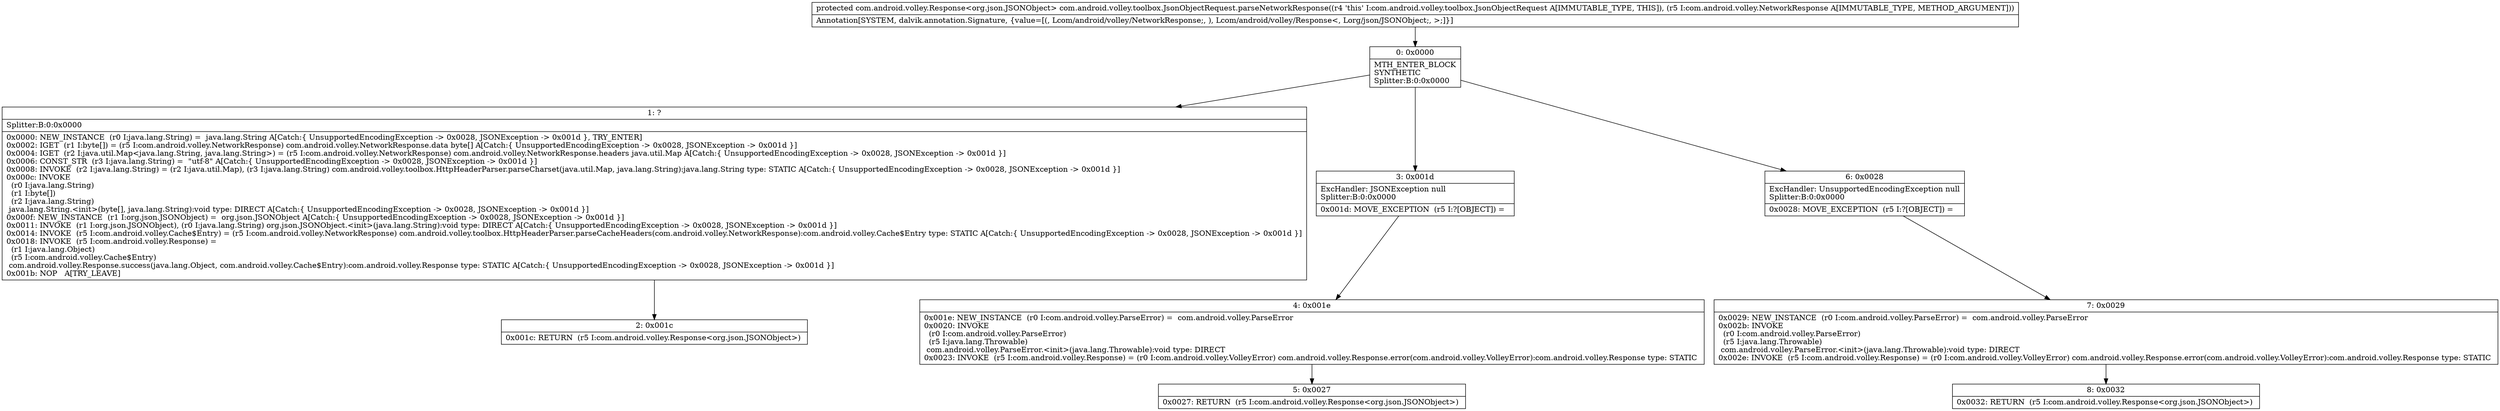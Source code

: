 digraph "CFG forcom.android.volley.toolbox.JsonObjectRequest.parseNetworkResponse(Lcom\/android\/volley\/NetworkResponse;)Lcom\/android\/volley\/Response;" {
Node_0 [shape=record,label="{0\:\ 0x0000|MTH_ENTER_BLOCK\lSYNTHETIC\lSplitter:B:0:0x0000\l}"];
Node_1 [shape=record,label="{1\:\ ?|Splitter:B:0:0x0000\l|0x0000: NEW_INSTANCE  (r0 I:java.lang.String) =  java.lang.String A[Catch:\{ UnsupportedEncodingException \-\> 0x0028, JSONException \-\> 0x001d \}, TRY_ENTER]\l0x0002: IGET  (r1 I:byte[]) = (r5 I:com.android.volley.NetworkResponse) com.android.volley.NetworkResponse.data byte[] A[Catch:\{ UnsupportedEncodingException \-\> 0x0028, JSONException \-\> 0x001d \}]\l0x0004: IGET  (r2 I:java.util.Map\<java.lang.String, java.lang.String\>) = (r5 I:com.android.volley.NetworkResponse) com.android.volley.NetworkResponse.headers java.util.Map A[Catch:\{ UnsupportedEncodingException \-\> 0x0028, JSONException \-\> 0x001d \}]\l0x0006: CONST_STR  (r3 I:java.lang.String) =  \"utf\-8\" A[Catch:\{ UnsupportedEncodingException \-\> 0x0028, JSONException \-\> 0x001d \}]\l0x0008: INVOKE  (r2 I:java.lang.String) = (r2 I:java.util.Map), (r3 I:java.lang.String) com.android.volley.toolbox.HttpHeaderParser.parseCharset(java.util.Map, java.lang.String):java.lang.String type: STATIC A[Catch:\{ UnsupportedEncodingException \-\> 0x0028, JSONException \-\> 0x001d \}]\l0x000c: INVOKE  \l  (r0 I:java.lang.String)\l  (r1 I:byte[])\l  (r2 I:java.lang.String)\l java.lang.String.\<init\>(byte[], java.lang.String):void type: DIRECT A[Catch:\{ UnsupportedEncodingException \-\> 0x0028, JSONException \-\> 0x001d \}]\l0x000f: NEW_INSTANCE  (r1 I:org.json.JSONObject) =  org.json.JSONObject A[Catch:\{ UnsupportedEncodingException \-\> 0x0028, JSONException \-\> 0x001d \}]\l0x0011: INVOKE  (r1 I:org.json.JSONObject), (r0 I:java.lang.String) org.json.JSONObject.\<init\>(java.lang.String):void type: DIRECT A[Catch:\{ UnsupportedEncodingException \-\> 0x0028, JSONException \-\> 0x001d \}]\l0x0014: INVOKE  (r5 I:com.android.volley.Cache$Entry) = (r5 I:com.android.volley.NetworkResponse) com.android.volley.toolbox.HttpHeaderParser.parseCacheHeaders(com.android.volley.NetworkResponse):com.android.volley.Cache$Entry type: STATIC A[Catch:\{ UnsupportedEncodingException \-\> 0x0028, JSONException \-\> 0x001d \}]\l0x0018: INVOKE  (r5 I:com.android.volley.Response) = \l  (r1 I:java.lang.Object)\l  (r5 I:com.android.volley.Cache$Entry)\l com.android.volley.Response.success(java.lang.Object, com.android.volley.Cache$Entry):com.android.volley.Response type: STATIC A[Catch:\{ UnsupportedEncodingException \-\> 0x0028, JSONException \-\> 0x001d \}]\l0x001b: NOP   A[TRY_LEAVE]\l}"];
Node_2 [shape=record,label="{2\:\ 0x001c|0x001c: RETURN  (r5 I:com.android.volley.Response\<org.json.JSONObject\>) \l}"];
Node_3 [shape=record,label="{3\:\ 0x001d|ExcHandler: JSONException null\lSplitter:B:0:0x0000\l|0x001d: MOVE_EXCEPTION  (r5 I:?[OBJECT]) =  \l}"];
Node_4 [shape=record,label="{4\:\ 0x001e|0x001e: NEW_INSTANCE  (r0 I:com.android.volley.ParseError) =  com.android.volley.ParseError \l0x0020: INVOKE  \l  (r0 I:com.android.volley.ParseError)\l  (r5 I:java.lang.Throwable)\l com.android.volley.ParseError.\<init\>(java.lang.Throwable):void type: DIRECT \l0x0023: INVOKE  (r5 I:com.android.volley.Response) = (r0 I:com.android.volley.VolleyError) com.android.volley.Response.error(com.android.volley.VolleyError):com.android.volley.Response type: STATIC \l}"];
Node_5 [shape=record,label="{5\:\ 0x0027|0x0027: RETURN  (r5 I:com.android.volley.Response\<org.json.JSONObject\>) \l}"];
Node_6 [shape=record,label="{6\:\ 0x0028|ExcHandler: UnsupportedEncodingException null\lSplitter:B:0:0x0000\l|0x0028: MOVE_EXCEPTION  (r5 I:?[OBJECT]) =  \l}"];
Node_7 [shape=record,label="{7\:\ 0x0029|0x0029: NEW_INSTANCE  (r0 I:com.android.volley.ParseError) =  com.android.volley.ParseError \l0x002b: INVOKE  \l  (r0 I:com.android.volley.ParseError)\l  (r5 I:java.lang.Throwable)\l com.android.volley.ParseError.\<init\>(java.lang.Throwable):void type: DIRECT \l0x002e: INVOKE  (r5 I:com.android.volley.Response) = (r0 I:com.android.volley.VolleyError) com.android.volley.Response.error(com.android.volley.VolleyError):com.android.volley.Response type: STATIC \l}"];
Node_8 [shape=record,label="{8\:\ 0x0032|0x0032: RETURN  (r5 I:com.android.volley.Response\<org.json.JSONObject\>) \l}"];
MethodNode[shape=record,label="{protected com.android.volley.Response\<org.json.JSONObject\> com.android.volley.toolbox.JsonObjectRequest.parseNetworkResponse((r4 'this' I:com.android.volley.toolbox.JsonObjectRequest A[IMMUTABLE_TYPE, THIS]), (r5 I:com.android.volley.NetworkResponse A[IMMUTABLE_TYPE, METHOD_ARGUMENT]))  | Annotation[SYSTEM, dalvik.annotation.Signature, \{value=[(, Lcom\/android\/volley\/NetworkResponse;, ), Lcom\/android\/volley\/Response\<, Lorg\/json\/JSONObject;, \>;]\}]\l}"];
MethodNode -> Node_0;
Node_0 -> Node_1;
Node_0 -> Node_6;
Node_0 -> Node_3;
Node_1 -> Node_2;
Node_3 -> Node_4;
Node_4 -> Node_5;
Node_6 -> Node_7;
Node_7 -> Node_8;
}

